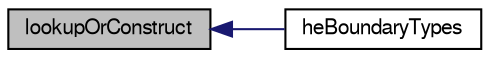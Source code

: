 digraph "lookupOrConstruct"
{
  bgcolor="transparent";
  edge [fontname="FreeSans",fontsize="10",labelfontname="FreeSans",labelfontsize="10"];
  node [fontname="FreeSans",fontsize="10",shape=record];
  rankdir="LR";
  Node328 [label="lookupOrConstruct",height=0.2,width=0.4,color="black", fillcolor="grey75", style="filled", fontcolor="black"];
  Node328 -> Node329 [dir="back",color="midnightblue",fontsize="10",style="solid",fontname="FreeSans"];
  Node329 [label="heBoundaryTypes",height=0.2,width=0.4,color="black",URL="$a29734.html#a4c4a4a99e7bd88129055182ea23c9e8b",tooltip="Return the enthalpy/internal energy field boundary types. "];
}
